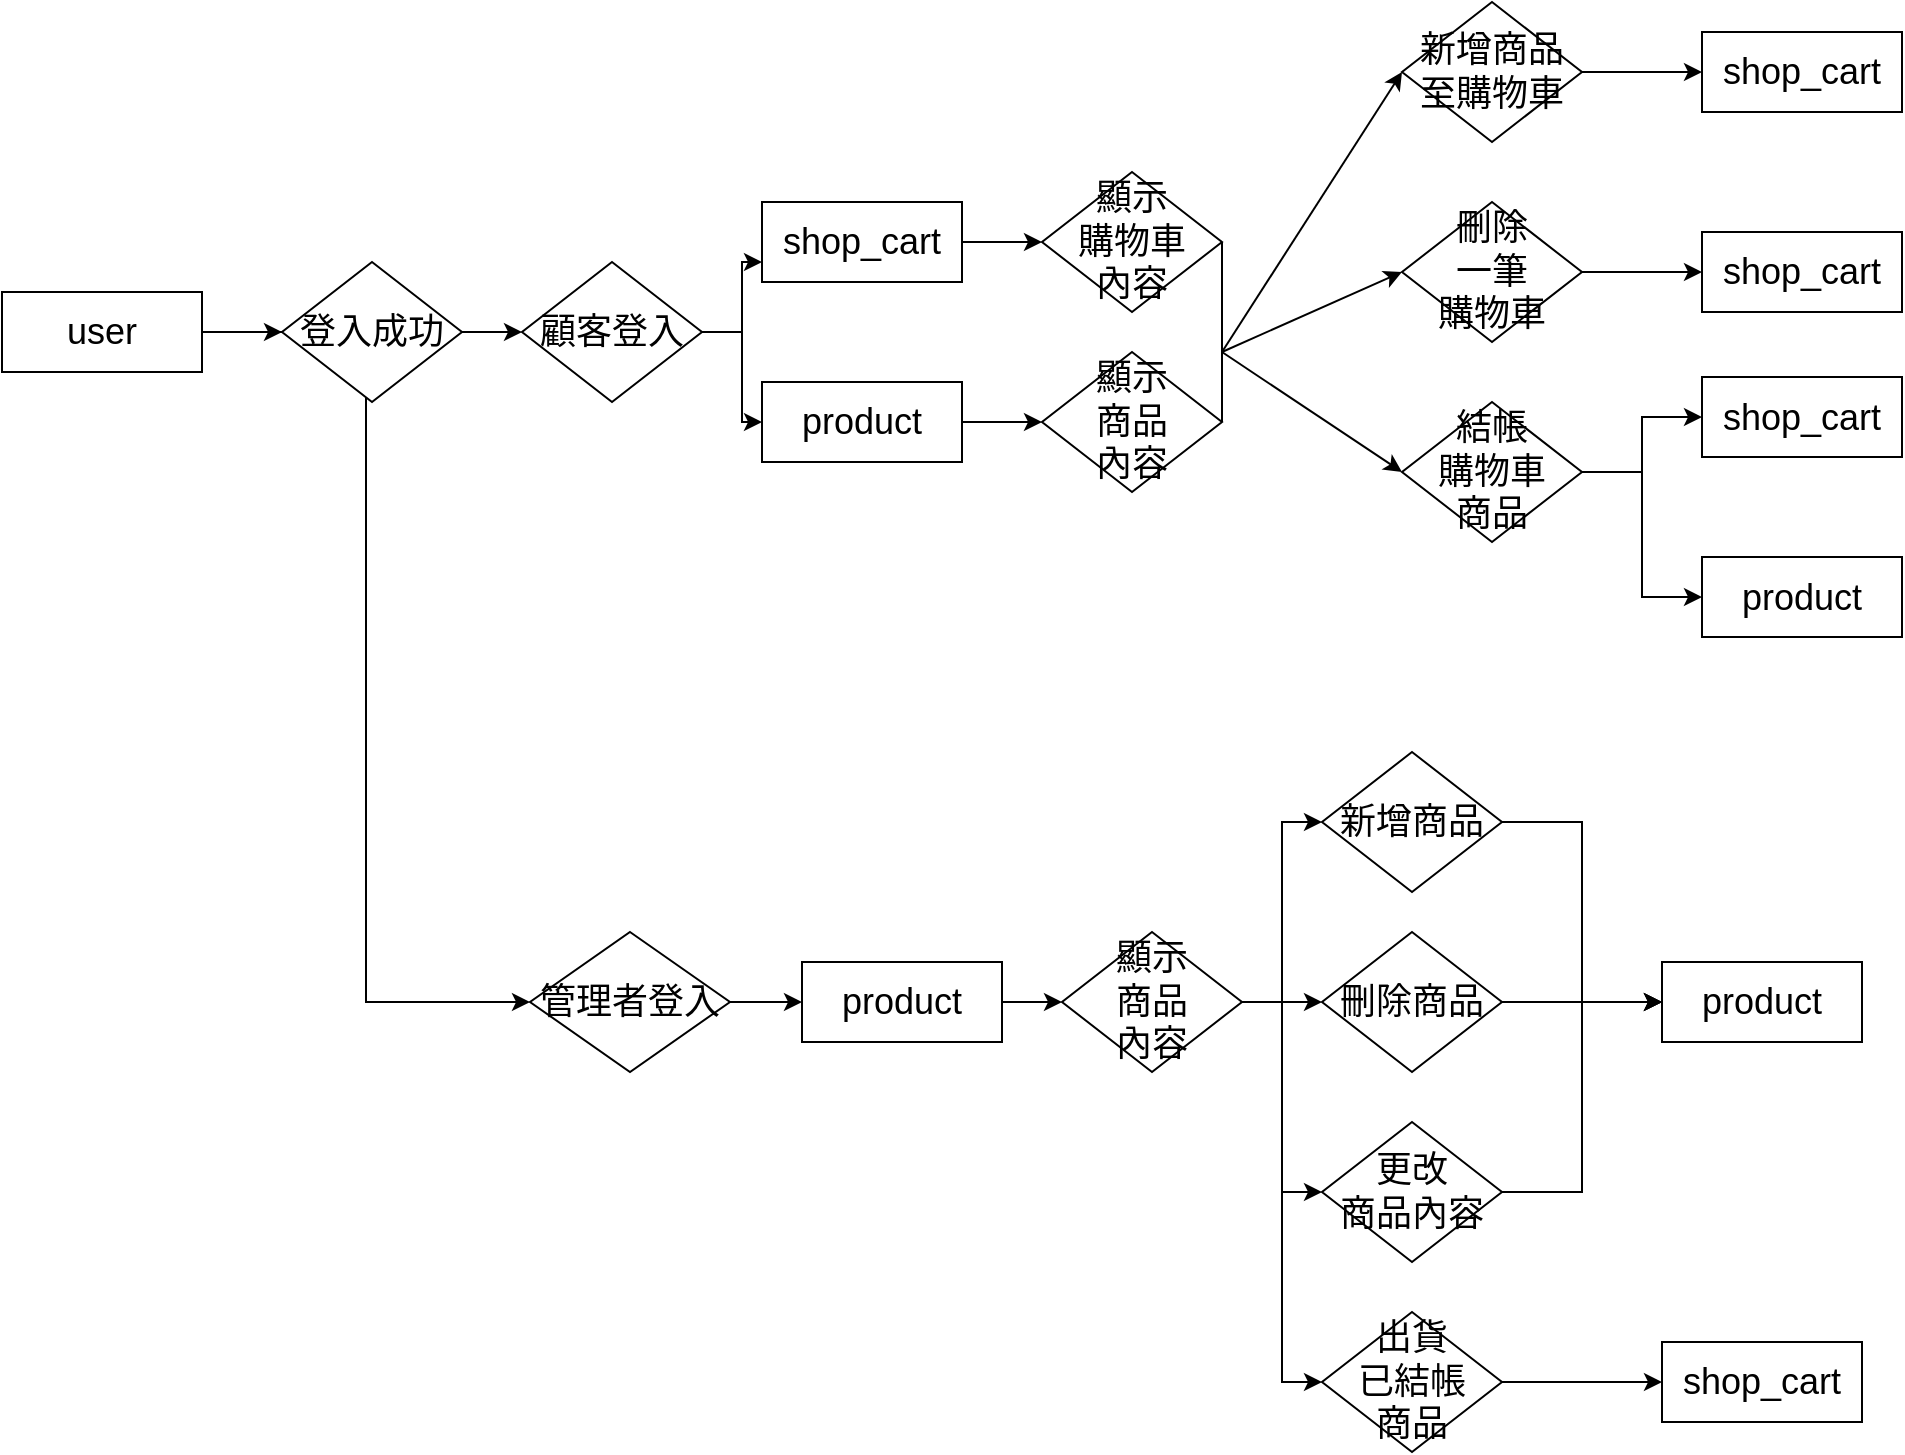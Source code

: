 <mxfile version="20.5.1" type="github">
  <diagram id="kFOTnbfPuyiyp_aMae8p" name="all system">
    <mxGraphModel dx="1240" dy="620" grid="1" gridSize="10" guides="1" tooltips="1" connect="1" arrows="1" fold="1" page="1" pageScale="1" pageWidth="827" pageHeight="1169" math="0" shadow="0">
      <root>
        <mxCell id="0" />
        <mxCell id="1" parent="0" />
        <mxCell id="V0qev3iwhwi7_iGzHjCf-47" style="edgeStyle=orthogonalEdgeStyle;rounded=0;orthogonalLoop=1;jettySize=auto;html=1;exitX=1;exitY=0.5;exitDx=0;exitDy=0;entryX=0;entryY=0.5;entryDx=0;entryDy=0;" parent="1" source="wisTz4SjFv2RytTbGVDD-1" target="wisTz4SjFv2RytTbGVDD-2" edge="1">
          <mxGeometry relative="1" as="geometry" />
        </mxCell>
        <mxCell id="V0qev3iwhwi7_iGzHjCf-48" style="edgeStyle=orthogonalEdgeStyle;rounded=0;orthogonalLoop=1;jettySize=auto;html=1;exitX=1;exitY=0.5;exitDx=0;exitDy=0;entryX=0;entryY=0.5;entryDx=0;entryDy=0;" parent="1" source="wisTz4SjFv2RytTbGVDD-1" target="wisTz4SjFv2RytTbGVDD-4" edge="1">
          <mxGeometry relative="1" as="geometry" />
        </mxCell>
        <mxCell id="wisTz4SjFv2RytTbGVDD-1" value="&lt;font style=&quot;font-size: 18px;&quot;&gt;user&lt;/font&gt;" style="rounded=0;whiteSpace=wrap;html=1;" parent="1" vertex="1">
          <mxGeometry x="50" y="170" width="100" height="40" as="geometry" />
        </mxCell>
        <mxCell id="V0qev3iwhwi7_iGzHjCf-46" style="edgeStyle=orthogonalEdgeStyle;rounded=0;orthogonalLoop=1;jettySize=auto;html=1;exitX=1;exitY=0.5;exitDx=0;exitDy=0;entryX=0;entryY=0.5;entryDx=0;entryDy=0;" parent="1" source="wisTz4SjFv2RytTbGVDD-2" target="wisTz4SjFv2RytTbGVDD-5" edge="1">
          <mxGeometry relative="1" as="geometry" />
        </mxCell>
        <mxCell id="wisTz4SjFv2RytTbGVDD-2" value="登入成功" style="rhombus;whiteSpace=wrap;html=1;fontSize=18;" parent="1" vertex="1">
          <mxGeometry x="190" y="155" width="90" height="70" as="geometry" />
        </mxCell>
        <mxCell id="V0qev3iwhwi7_iGzHjCf-45" style="edgeStyle=orthogonalEdgeStyle;rounded=0;orthogonalLoop=1;jettySize=auto;html=1;exitX=1;exitY=0.5;exitDx=0;exitDy=0;" parent="1" source="wisTz4SjFv2RytTbGVDD-4" target="V0qev3iwhwi7_iGzHjCf-12" edge="1">
          <mxGeometry relative="1" as="geometry" />
        </mxCell>
        <mxCell id="wisTz4SjFv2RytTbGVDD-4" value="管理者登入" style="rhombus;whiteSpace=wrap;html=1;fontSize=18;" parent="1" vertex="1">
          <mxGeometry x="314" y="490" width="100" height="70" as="geometry" />
        </mxCell>
        <mxCell id="V0qev3iwhwi7_iGzHjCf-32" style="edgeStyle=orthogonalEdgeStyle;rounded=0;orthogonalLoop=1;jettySize=auto;html=1;exitX=1;exitY=0.5;exitDx=0;exitDy=0;entryX=0;entryY=0.75;entryDx=0;entryDy=0;" parent="1" source="wisTz4SjFv2RytTbGVDD-5" target="wisTz4SjFv2RytTbGVDD-7" edge="1">
          <mxGeometry relative="1" as="geometry" />
        </mxCell>
        <mxCell id="V0qev3iwhwi7_iGzHjCf-33" style="edgeStyle=orthogonalEdgeStyle;rounded=0;orthogonalLoop=1;jettySize=auto;html=1;exitX=1;exitY=0.5;exitDx=0;exitDy=0;entryX=0;entryY=0.5;entryDx=0;entryDy=0;" parent="1" source="wisTz4SjFv2RytTbGVDD-5" target="V0qev3iwhwi7_iGzHjCf-10" edge="1">
          <mxGeometry relative="1" as="geometry" />
        </mxCell>
        <mxCell id="wisTz4SjFv2RytTbGVDD-5" value="顧客登入" style="rhombus;whiteSpace=wrap;html=1;fontSize=18;" parent="1" vertex="1">
          <mxGeometry x="310" y="155" width="90" height="70" as="geometry" />
        </mxCell>
        <mxCell id="V0qev3iwhwi7_iGzHjCf-34" style="edgeStyle=orthogonalEdgeStyle;rounded=0;orthogonalLoop=1;jettySize=auto;html=1;exitX=1;exitY=0.5;exitDx=0;exitDy=0;entryX=0;entryY=0.5;entryDx=0;entryDy=0;" parent="1" source="wisTz4SjFv2RytTbGVDD-7" target="wisTz4SjFv2RytTbGVDD-8" edge="1">
          <mxGeometry relative="1" as="geometry" />
        </mxCell>
        <mxCell id="wisTz4SjFv2RytTbGVDD-7" value="&lt;span style=&quot;font-size: 18px;&quot;&gt;shop_cart&lt;/span&gt;" style="rounded=0;whiteSpace=wrap;html=1;" parent="1" vertex="1">
          <mxGeometry x="430" y="125" width="100" height="40" as="geometry" />
        </mxCell>
        <mxCell id="wisTz4SjFv2RytTbGVDD-8" value="顯示&lt;br&gt;購物車&lt;br&gt;內容" style="rhombus;whiteSpace=wrap;html=1;fontSize=18;" parent="1" vertex="1">
          <mxGeometry x="570" y="110" width="90" height="70" as="geometry" />
        </mxCell>
        <mxCell id="V0qev3iwhwi7_iGzHjCf-28" style="edgeStyle=orthogonalEdgeStyle;rounded=0;orthogonalLoop=1;jettySize=auto;html=1;exitX=1;exitY=0.5;exitDx=0;exitDy=0;entryX=0;entryY=0.5;entryDx=0;entryDy=0;" parent="1" source="wisTz4SjFv2RytTbGVDD-9" target="V0qev3iwhwi7_iGzHjCf-1" edge="1">
          <mxGeometry relative="1" as="geometry" />
        </mxCell>
        <mxCell id="wisTz4SjFv2RytTbGVDD-9" value="新增商品至購物車" style="rhombus;whiteSpace=wrap;html=1;fontSize=18;" parent="1" vertex="1">
          <mxGeometry x="750" y="25" width="90" height="70" as="geometry" />
        </mxCell>
        <mxCell id="V0qev3iwhwi7_iGzHjCf-1" value="&lt;span style=&quot;font-size: 18px;&quot;&gt;shop_cart&lt;/span&gt;" style="rounded=0;whiteSpace=wrap;html=1;" parent="1" vertex="1">
          <mxGeometry x="900" y="40" width="100" height="40" as="geometry" />
        </mxCell>
        <mxCell id="V0qev3iwhwi7_iGzHjCf-29" style="edgeStyle=orthogonalEdgeStyle;rounded=0;orthogonalLoop=1;jettySize=auto;html=1;exitX=1;exitY=0.5;exitDx=0;exitDy=0;entryX=0;entryY=0.5;entryDx=0;entryDy=0;" parent="1" source="V0qev3iwhwi7_iGzHjCf-2" target="V0qev3iwhwi7_iGzHjCf-4" edge="1">
          <mxGeometry relative="1" as="geometry" />
        </mxCell>
        <mxCell id="V0qev3iwhwi7_iGzHjCf-2" value="刪除&lt;br&gt;一筆&lt;br&gt;購物車" style="rhombus;whiteSpace=wrap;html=1;fontSize=18;" parent="1" vertex="1">
          <mxGeometry x="750" y="125" width="90" height="70" as="geometry" />
        </mxCell>
        <mxCell id="V0qev3iwhwi7_iGzHjCf-4" value="&lt;span style=&quot;font-size: 18px;&quot;&gt;shop_cart&lt;/span&gt;" style="rounded=0;whiteSpace=wrap;html=1;" parent="1" vertex="1">
          <mxGeometry x="900" y="140" width="100" height="40" as="geometry" />
        </mxCell>
        <mxCell id="V0qev3iwhwi7_iGzHjCf-30" style="edgeStyle=orthogonalEdgeStyle;rounded=0;orthogonalLoop=1;jettySize=auto;html=1;exitX=1;exitY=0.5;exitDx=0;exitDy=0;entryX=0;entryY=0.5;entryDx=0;entryDy=0;" parent="1" source="V0qev3iwhwi7_iGzHjCf-5" target="V0qev3iwhwi7_iGzHjCf-7" edge="1">
          <mxGeometry relative="1" as="geometry" />
        </mxCell>
        <mxCell id="V0qev3iwhwi7_iGzHjCf-31" style="edgeStyle=orthogonalEdgeStyle;rounded=0;orthogonalLoop=1;jettySize=auto;html=1;exitX=1;exitY=0.5;exitDx=0;exitDy=0;entryX=0;entryY=0.5;entryDx=0;entryDy=0;" parent="1" source="V0qev3iwhwi7_iGzHjCf-5" target="V0qev3iwhwi7_iGzHjCf-9" edge="1">
          <mxGeometry relative="1" as="geometry" />
        </mxCell>
        <mxCell id="V0qev3iwhwi7_iGzHjCf-5" value="結帳&lt;br&gt;購物車&lt;br&gt;商品" style="rhombus;whiteSpace=wrap;html=1;fontSize=18;" parent="1" vertex="1">
          <mxGeometry x="750" y="225" width="90" height="70" as="geometry" />
        </mxCell>
        <mxCell id="V0qev3iwhwi7_iGzHjCf-7" value="&lt;span style=&quot;font-size: 18px;&quot;&gt;shop_cart&lt;/span&gt;" style="rounded=0;whiteSpace=wrap;html=1;" parent="1" vertex="1">
          <mxGeometry x="900" y="212.5" width="100" height="40" as="geometry" />
        </mxCell>
        <mxCell id="V0qev3iwhwi7_iGzHjCf-9" value="&lt;span style=&quot;font-size: 18px;&quot;&gt;product&lt;/span&gt;" style="rounded=0;whiteSpace=wrap;html=1;" parent="1" vertex="1">
          <mxGeometry x="900" y="302.5" width="100" height="40" as="geometry" />
        </mxCell>
        <mxCell id="V0qev3iwhwi7_iGzHjCf-35" style="edgeStyle=orthogonalEdgeStyle;rounded=0;orthogonalLoop=1;jettySize=auto;html=1;exitX=1;exitY=0.5;exitDx=0;exitDy=0;entryX=0;entryY=0.5;entryDx=0;entryDy=0;" parent="1" source="V0qev3iwhwi7_iGzHjCf-10" target="V0qev3iwhwi7_iGzHjCf-11" edge="1">
          <mxGeometry relative="1" as="geometry" />
        </mxCell>
        <mxCell id="V0qev3iwhwi7_iGzHjCf-10" value="&lt;span style=&quot;font-size: 18px;&quot;&gt;product&lt;/span&gt;" style="rounded=0;whiteSpace=wrap;html=1;" parent="1" vertex="1">
          <mxGeometry x="430" y="215" width="100" height="40" as="geometry" />
        </mxCell>
        <mxCell id="V0qev3iwhwi7_iGzHjCf-11" value="顯示&lt;br&gt;商品&lt;br&gt;內容" style="rhombus;whiteSpace=wrap;html=1;fontSize=18;" parent="1" vertex="1">
          <mxGeometry x="570" y="200" width="90" height="70" as="geometry" />
        </mxCell>
        <mxCell id="V0qev3iwhwi7_iGzHjCf-41" style="edgeStyle=orthogonalEdgeStyle;rounded=0;orthogonalLoop=1;jettySize=auto;html=1;exitX=1;exitY=0.5;exitDx=0;exitDy=0;entryX=0;entryY=0.5;entryDx=0;entryDy=0;" parent="1" source="V0qev3iwhwi7_iGzHjCf-12" target="V0qev3iwhwi7_iGzHjCf-13" edge="1">
          <mxGeometry relative="1" as="geometry" />
        </mxCell>
        <mxCell id="V0qev3iwhwi7_iGzHjCf-12" value="&lt;span style=&quot;font-size: 18px;&quot;&gt;product&lt;/span&gt;" style="rounded=0;whiteSpace=wrap;html=1;" parent="1" vertex="1">
          <mxGeometry x="450" y="505" width="100" height="40" as="geometry" />
        </mxCell>
        <mxCell id="V0qev3iwhwi7_iGzHjCf-42" style="edgeStyle=orthogonalEdgeStyle;rounded=0;orthogonalLoop=1;jettySize=auto;html=1;exitX=1;exitY=0.5;exitDx=0;exitDy=0;entryX=0;entryY=0.5;entryDx=0;entryDy=0;" parent="1" source="V0qev3iwhwi7_iGzHjCf-13" target="V0qev3iwhwi7_iGzHjCf-17" edge="1">
          <mxGeometry relative="1" as="geometry" />
        </mxCell>
        <mxCell id="V0qev3iwhwi7_iGzHjCf-43" style="edgeStyle=orthogonalEdgeStyle;rounded=0;orthogonalLoop=1;jettySize=auto;html=1;exitX=1;exitY=0.5;exitDx=0;exitDy=0;entryX=0;entryY=0.5;entryDx=0;entryDy=0;" parent="1" source="V0qev3iwhwi7_iGzHjCf-13" target="V0qev3iwhwi7_iGzHjCf-14" edge="1">
          <mxGeometry relative="1" as="geometry" />
        </mxCell>
        <mxCell id="V0qev3iwhwi7_iGzHjCf-44" style="edgeStyle=orthogonalEdgeStyle;rounded=0;orthogonalLoop=1;jettySize=auto;html=1;exitX=1;exitY=0.5;exitDx=0;exitDy=0;entryX=0;entryY=0.5;entryDx=0;entryDy=0;" parent="1" source="V0qev3iwhwi7_iGzHjCf-13" target="V0qev3iwhwi7_iGzHjCf-20" edge="1">
          <mxGeometry relative="1" as="geometry" />
        </mxCell>
        <mxCell id="4JNA3D1P--QEPah1RPr8-4" style="edgeStyle=orthogonalEdgeStyle;rounded=0;orthogonalLoop=1;jettySize=auto;html=1;exitX=1;exitY=0.5;exitDx=0;exitDy=0;entryX=0;entryY=0.5;entryDx=0;entryDy=0;" edge="1" parent="1" source="V0qev3iwhwi7_iGzHjCf-13" target="4JNA3D1P--QEPah1RPr8-1">
          <mxGeometry relative="1" as="geometry" />
        </mxCell>
        <mxCell id="V0qev3iwhwi7_iGzHjCf-13" value="顯示&lt;br&gt;商品&lt;br&gt;內容" style="rhombus;whiteSpace=wrap;html=1;fontSize=18;" parent="1" vertex="1">
          <mxGeometry x="580" y="490" width="90" height="70" as="geometry" />
        </mxCell>
        <mxCell id="V0qev3iwhwi7_iGzHjCf-25" style="edgeStyle=orthogonalEdgeStyle;rounded=0;orthogonalLoop=1;jettySize=auto;html=1;exitX=1;exitY=0.5;exitDx=0;exitDy=0;entryX=0;entryY=0.5;entryDx=0;entryDy=0;" parent="1" source="V0qev3iwhwi7_iGzHjCf-14" target="V0qev3iwhwi7_iGzHjCf-24" edge="1">
          <mxGeometry relative="1" as="geometry" />
        </mxCell>
        <mxCell id="V0qev3iwhwi7_iGzHjCf-14" value="新增商品" style="rhombus;whiteSpace=wrap;html=1;fontSize=18;" parent="1" vertex="1">
          <mxGeometry x="710" y="400" width="90" height="70" as="geometry" />
        </mxCell>
        <mxCell id="V0qev3iwhwi7_iGzHjCf-26" style="edgeStyle=orthogonalEdgeStyle;rounded=0;orthogonalLoop=1;jettySize=auto;html=1;exitX=1;exitY=0.5;exitDx=0;exitDy=0;entryX=0;entryY=0.5;entryDx=0;entryDy=0;" parent="1" source="V0qev3iwhwi7_iGzHjCf-17" target="V0qev3iwhwi7_iGzHjCf-24" edge="1">
          <mxGeometry relative="1" as="geometry" />
        </mxCell>
        <mxCell id="V0qev3iwhwi7_iGzHjCf-17" value="刪除商品" style="rhombus;whiteSpace=wrap;html=1;fontSize=18;" parent="1" vertex="1">
          <mxGeometry x="710" y="490" width="90" height="70" as="geometry" />
        </mxCell>
        <mxCell id="V0qev3iwhwi7_iGzHjCf-27" style="edgeStyle=orthogonalEdgeStyle;rounded=0;orthogonalLoop=1;jettySize=auto;html=1;exitX=1;exitY=0.5;exitDx=0;exitDy=0;entryX=0;entryY=0.5;entryDx=0;entryDy=0;" parent="1" source="V0qev3iwhwi7_iGzHjCf-20" target="V0qev3iwhwi7_iGzHjCf-24" edge="1">
          <mxGeometry relative="1" as="geometry" />
        </mxCell>
        <mxCell id="V0qev3iwhwi7_iGzHjCf-20" value="更改&lt;br&gt;商品內容" style="rhombus;whiteSpace=wrap;html=1;fontSize=18;" parent="1" vertex="1">
          <mxGeometry x="710" y="585" width="90" height="70" as="geometry" />
        </mxCell>
        <mxCell id="V0qev3iwhwi7_iGzHjCf-24" value="&lt;span style=&quot;font-size: 18px;&quot;&gt;product&lt;/span&gt;" style="rounded=0;whiteSpace=wrap;html=1;" parent="1" vertex="1">
          <mxGeometry x="880" y="505" width="100" height="40" as="geometry" />
        </mxCell>
        <mxCell id="V0qev3iwhwi7_iGzHjCf-37" value="" style="endArrow=none;html=1;rounded=0;entryX=1;entryY=0.5;entryDx=0;entryDy=0;exitX=1;exitY=0.5;exitDx=0;exitDy=0;" parent="1" source="V0qev3iwhwi7_iGzHjCf-11" target="wisTz4SjFv2RytTbGVDD-8" edge="1">
          <mxGeometry width="50" height="50" relative="1" as="geometry">
            <mxPoint x="560" y="200" as="sourcePoint" />
            <mxPoint x="610" y="150" as="targetPoint" />
            <Array as="points">
              <mxPoint x="660" y="200" />
            </Array>
          </mxGeometry>
        </mxCell>
        <mxCell id="V0qev3iwhwi7_iGzHjCf-38" value="" style="endArrow=classic;html=1;rounded=0;entryX=0;entryY=0.5;entryDx=0;entryDy=0;" parent="1" target="wisTz4SjFv2RytTbGVDD-9" edge="1">
          <mxGeometry width="50" height="50" relative="1" as="geometry">
            <mxPoint x="660" y="200" as="sourcePoint" />
            <mxPoint x="610" y="150" as="targetPoint" />
          </mxGeometry>
        </mxCell>
        <mxCell id="V0qev3iwhwi7_iGzHjCf-39" value="" style="endArrow=classic;html=1;rounded=0;entryX=0;entryY=0.5;entryDx=0;entryDy=0;" parent="1" target="V0qev3iwhwi7_iGzHjCf-2" edge="1">
          <mxGeometry width="50" height="50" relative="1" as="geometry">
            <mxPoint x="660" y="200" as="sourcePoint" />
            <mxPoint x="760" y="70.0" as="targetPoint" />
          </mxGeometry>
        </mxCell>
        <mxCell id="V0qev3iwhwi7_iGzHjCf-40" value="" style="endArrow=classic;html=1;rounded=0;entryX=0;entryY=0.5;entryDx=0;entryDy=0;" parent="1" target="V0qev3iwhwi7_iGzHjCf-5" edge="1">
          <mxGeometry width="50" height="50" relative="1" as="geometry">
            <mxPoint x="660" y="200" as="sourcePoint" />
            <mxPoint x="770" y="80.0" as="targetPoint" />
          </mxGeometry>
        </mxCell>
        <mxCell id="4JNA3D1P--QEPah1RPr8-3" style="edgeStyle=orthogonalEdgeStyle;rounded=0;orthogonalLoop=1;jettySize=auto;html=1;exitX=1;exitY=0.5;exitDx=0;exitDy=0;" edge="1" parent="1" source="4JNA3D1P--QEPah1RPr8-1" target="4JNA3D1P--QEPah1RPr8-2">
          <mxGeometry relative="1" as="geometry" />
        </mxCell>
        <mxCell id="4JNA3D1P--QEPah1RPr8-1" value="出貨&lt;br&gt;已結帳&lt;br&gt;商品" style="rhombus;whiteSpace=wrap;html=1;fontSize=18;" vertex="1" parent="1">
          <mxGeometry x="710" y="680" width="90" height="70" as="geometry" />
        </mxCell>
        <mxCell id="4JNA3D1P--QEPah1RPr8-2" value="&lt;span style=&quot;font-size: 18px;&quot;&gt;shop_cart&lt;/span&gt;" style="rounded=0;whiteSpace=wrap;html=1;" vertex="1" parent="1">
          <mxGeometry x="880" y="695" width="100" height="40" as="geometry" />
        </mxCell>
      </root>
    </mxGraphModel>
  </diagram>
</mxfile>
